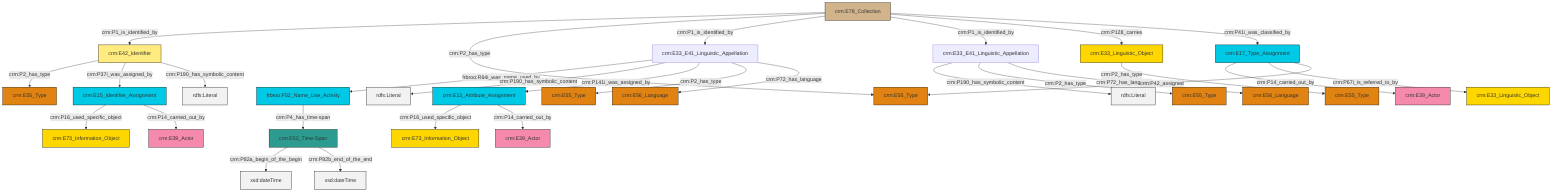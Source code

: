 graph TD
classDef Literal fill:#f2f2f2,stroke:#000000;
classDef CRM_Entity fill:#FFFFFF,stroke:#000000;
classDef Temporal_Entity fill:#00C9E6, stroke:#000000;
classDef Type fill:#E18312, stroke:#000000;
classDef Time-Span fill:#2C9C91, stroke:#000000;
classDef Appellation fill:#FFEB7F, stroke:#000000;
classDef Place fill:#008836, stroke:#000000;
classDef Persistent_Item fill:#B266B2, stroke:#000000;
classDef Conceptual_Object fill:#FFD700, stroke:#000000;
classDef Physical_Thing fill:#D2B48C, stroke:#000000;
classDef Actor fill:#f58aad, stroke:#000000;
classDef PC_Classes fill:#4ce600, stroke:#000000;
classDef Multi fill:#cccccc,stroke:#000000;

2["crm:E78_Collection"]:::Physical_Thing -->|crm:P1_is_identified_by| 3["crm:E42_Identifier"]:::Appellation
6["crm:E33_E41_Linguistic_Appellation"]:::Default -->|frbroo:R64i_was_name_used_by| 7["frbroo:F52_Name_Use_Activity"]:::Temporal_Entity
4["crm:E15_Identifier_Assignment"]:::Temporal_Entity -->|crm:P16_used_specific_object| 8["crm:E73_Information_Object"]:::Conceptual_Object
11["crm:E17_Type_Assignment"]:::Temporal_Entity -->|crm:P14_carried_out_by| 9["crm:E39_Actor"]:::Actor
0["crm:E13_Attribute_Assignment"]:::Temporal_Entity -->|crm:P16_used_specific_object| 12["crm:E73_Information_Object"]:::Conceptual_Object
3["crm:E42_Identifier"]:::Appellation -->|crm:P2_has_type| 13["crm:E55_Type"]:::Type
6["crm:E33_E41_Linguistic_Appellation"]:::Default -->|crm:P190_has_symbolic_content| 19[rdfs:Literal]:::Literal
11["crm:E17_Type_Assignment"]:::Temporal_Entity -->|crm:P67i_is_referred_to_by| 20["crm:E33_Linguistic_Object"]:::Conceptual_Object
6["crm:E33_E41_Linguistic_Appellation"]:::Default -->|crm:P141i_was_assigned_by| 0["crm:E13_Attribute_Assignment"]:::Temporal_Entity
2["crm:E78_Collection"]:::Physical_Thing -->|crm:P2_has_type| 23["crm:E55_Type"]:::Type
6["crm:E33_E41_Linguistic_Appellation"]:::Default -->|crm:P2_has_type| 14["crm:E55_Type"]:::Type
2["crm:E78_Collection"]:::Physical_Thing -->|crm:P1_is_identified_by| 6["crm:E33_E41_Linguistic_Appellation"]:::Default
27["crm:E33_E41_Linguistic_Appellation"]:::Default -->|crm:P190_has_symbolic_content| 28[rdfs:Literal]:::Literal
27["crm:E33_E41_Linguistic_Appellation"]:::Default -->|crm:P2_has_type| 16["crm:E55_Type"]:::Type
29["crm:E33_Linguistic_Object"]:::Conceptual_Object -->|crm:P2_has_type| 30["crm:E55_Type"]:::Type
4["crm:E15_Identifier_Assignment"]:::Temporal_Entity -->|crm:P14_carried_out_by| 21["crm:E39_Actor"]:::Actor
27["crm:E33_E41_Linguistic_Appellation"]:::Default -->|crm:P72_has_language| 34["crm:E56_Language"]:::Type
7["frbroo:F52_Name_Use_Activity"]:::Temporal_Entity -->|crm:P4_has_time-span| 25["crm:E52_Time-Span"]:::Time-Span
3["crm:E42_Identifier"]:::Appellation -->|crm:P37i_was_assigned_by| 4["crm:E15_Identifier_Assignment"]:::Temporal_Entity
25["crm:E52_Time-Span"]:::Time-Span -->|crm:P82a_begin_of_the_begin| 40[xsd:dateTime]:::Literal
2["crm:E78_Collection"]:::Physical_Thing -->|crm:P1_is_identified_by| 27["crm:E33_E41_Linguistic_Appellation"]:::Default
11["crm:E17_Type_Assignment"]:::Temporal_Entity -->|crm:P42_assigned| 23["crm:E55_Type"]:::Type
0["crm:E13_Attribute_Assignment"]:::Temporal_Entity -->|crm:P14_carried_out_by| 42["crm:E39_Actor"]:::Actor
25["crm:E52_Time-Span"]:::Time-Span -->|crm:P82b_end_of_the_end| 44[xsd:dateTime]:::Literal
3["crm:E42_Identifier"]:::Appellation -->|crm:P190_has_symbolic_content| 47[rdfs:Literal]:::Literal
6["crm:E33_E41_Linguistic_Appellation"]:::Default -->|crm:P72_has_language| 45["crm:E56_Language"]:::Type
2["crm:E78_Collection"]:::Physical_Thing -->|crm:P128_carries| 29["crm:E33_Linguistic_Object"]:::Conceptual_Object
2["crm:E78_Collection"]:::Physical_Thing -->|crm:P41i_was_classified_by| 11["crm:E17_Type_Assignment"]:::Temporal_Entity